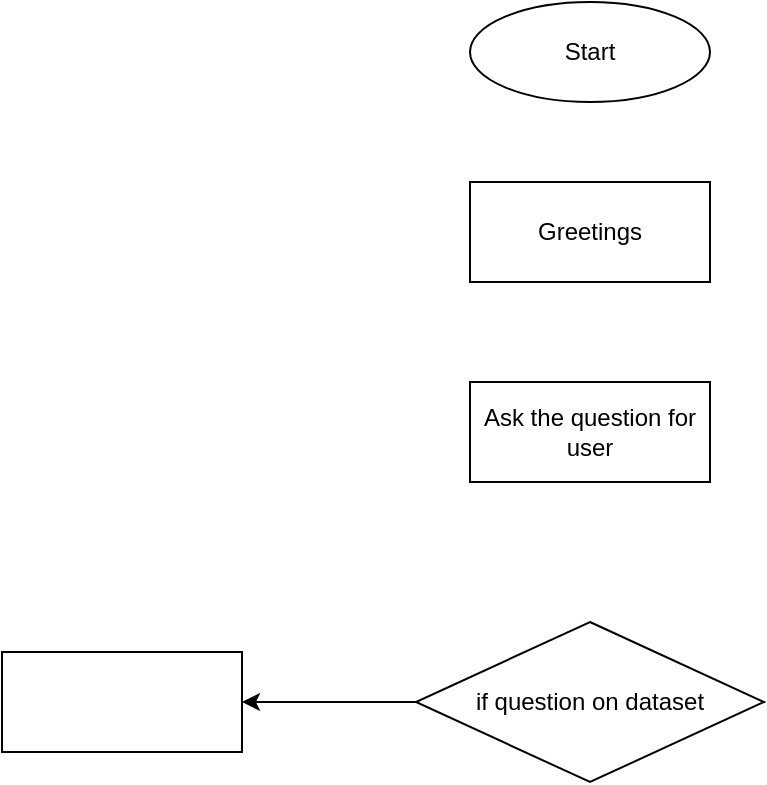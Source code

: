 <mxfile version="21.7.5" type="github">
  <diagram name="Halaman-1" id="WRmhGp6ylWMmInnZvz53">
    <mxGraphModel dx="880" dy="470" grid="1" gridSize="10" guides="1" tooltips="1" connect="1" arrows="1" fold="1" page="1" pageScale="1" pageWidth="827" pageHeight="1169" math="0" shadow="0">
      <root>
        <mxCell id="0" />
        <mxCell id="1" parent="0" />
        <mxCell id="LwfswxfW38nVWdLF_CYS-1" value="Start" style="ellipse;whiteSpace=wrap;html=1;" vertex="1" parent="1">
          <mxGeometry x="354" y="40" width="120" height="50" as="geometry" />
        </mxCell>
        <mxCell id="LwfswxfW38nVWdLF_CYS-2" value="Greetings" style="rounded=0;whiteSpace=wrap;html=1;" vertex="1" parent="1">
          <mxGeometry x="354" y="130" width="120" height="50" as="geometry" />
        </mxCell>
        <mxCell id="LwfswxfW38nVWdLF_CYS-3" value="Ask the question for user" style="rounded=0;whiteSpace=wrap;html=1;" vertex="1" parent="1">
          <mxGeometry x="354" y="230" width="120" height="50" as="geometry" />
        </mxCell>
        <mxCell id="LwfswxfW38nVWdLF_CYS-4" value="if question on dataset" style="rhombus;whiteSpace=wrap;html=1;" vertex="1" parent="1">
          <mxGeometry x="327" y="350" width="174" height="80" as="geometry" />
        </mxCell>
        <mxCell id="LwfswxfW38nVWdLF_CYS-5" value="" style="endArrow=classic;html=1;rounded=0;exitX=0;exitY=0.5;exitDx=0;exitDy=0;" edge="1" parent="1" source="LwfswxfW38nVWdLF_CYS-4">
          <mxGeometry width="50" height="50" relative="1" as="geometry">
            <mxPoint x="230" y="400" as="sourcePoint" />
            <mxPoint x="240" y="390" as="targetPoint" />
          </mxGeometry>
        </mxCell>
        <mxCell id="LwfswxfW38nVWdLF_CYS-7" value="" style="rounded=0;whiteSpace=wrap;html=1;" vertex="1" parent="1">
          <mxGeometry x="120" y="365" width="120" height="50" as="geometry" />
        </mxCell>
      </root>
    </mxGraphModel>
  </diagram>
</mxfile>

